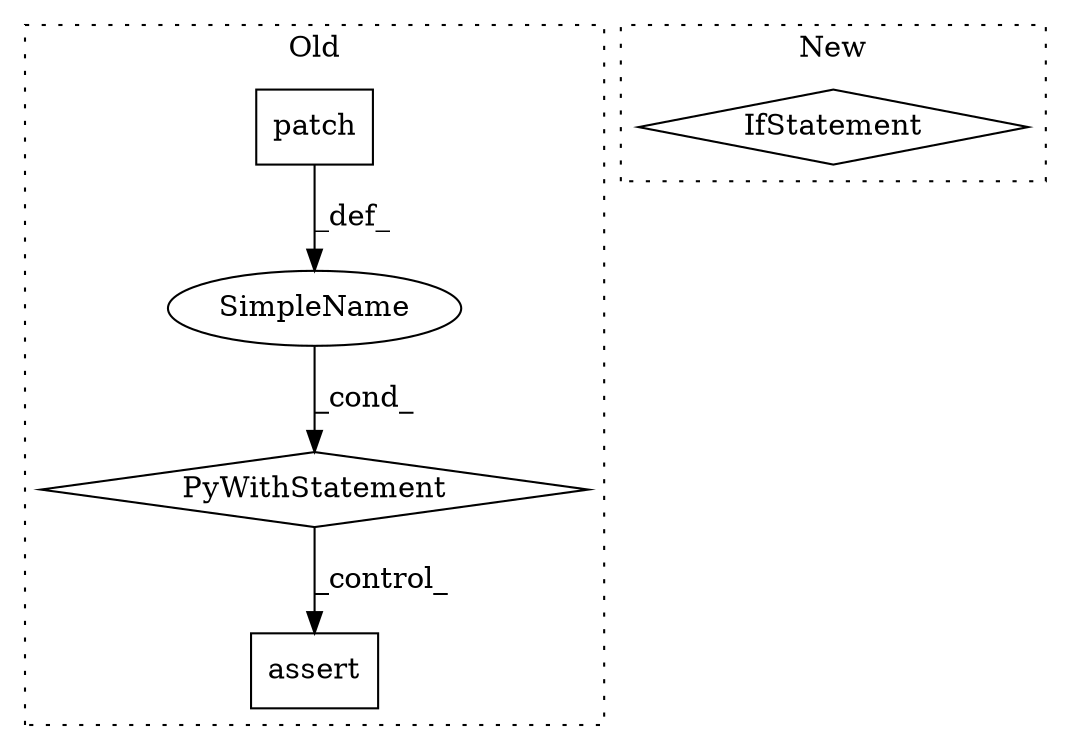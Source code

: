 digraph G {
subgraph cluster0 {
1 [label="patch" a="32" s="3366,3450" l="6,1" shape="box"];
3 [label="assert" a="32" s="3558" l="19" shape="box"];
4 [label="SimpleName" a="42" s="" l="" shape="ellipse"];
5 [label="PyWithStatement" a="104" s="3351,3451" l="10,2" shape="diamond"];
label = "Old";
style="dotted";
}
subgraph cluster1 {
2 [label="IfStatement" a="25" s="4123,4177" l="8,2" shape="diamond"];
label = "New";
style="dotted";
}
1 -> 4 [label="_def_"];
4 -> 5 [label="_cond_"];
5 -> 3 [label="_control_"];
}